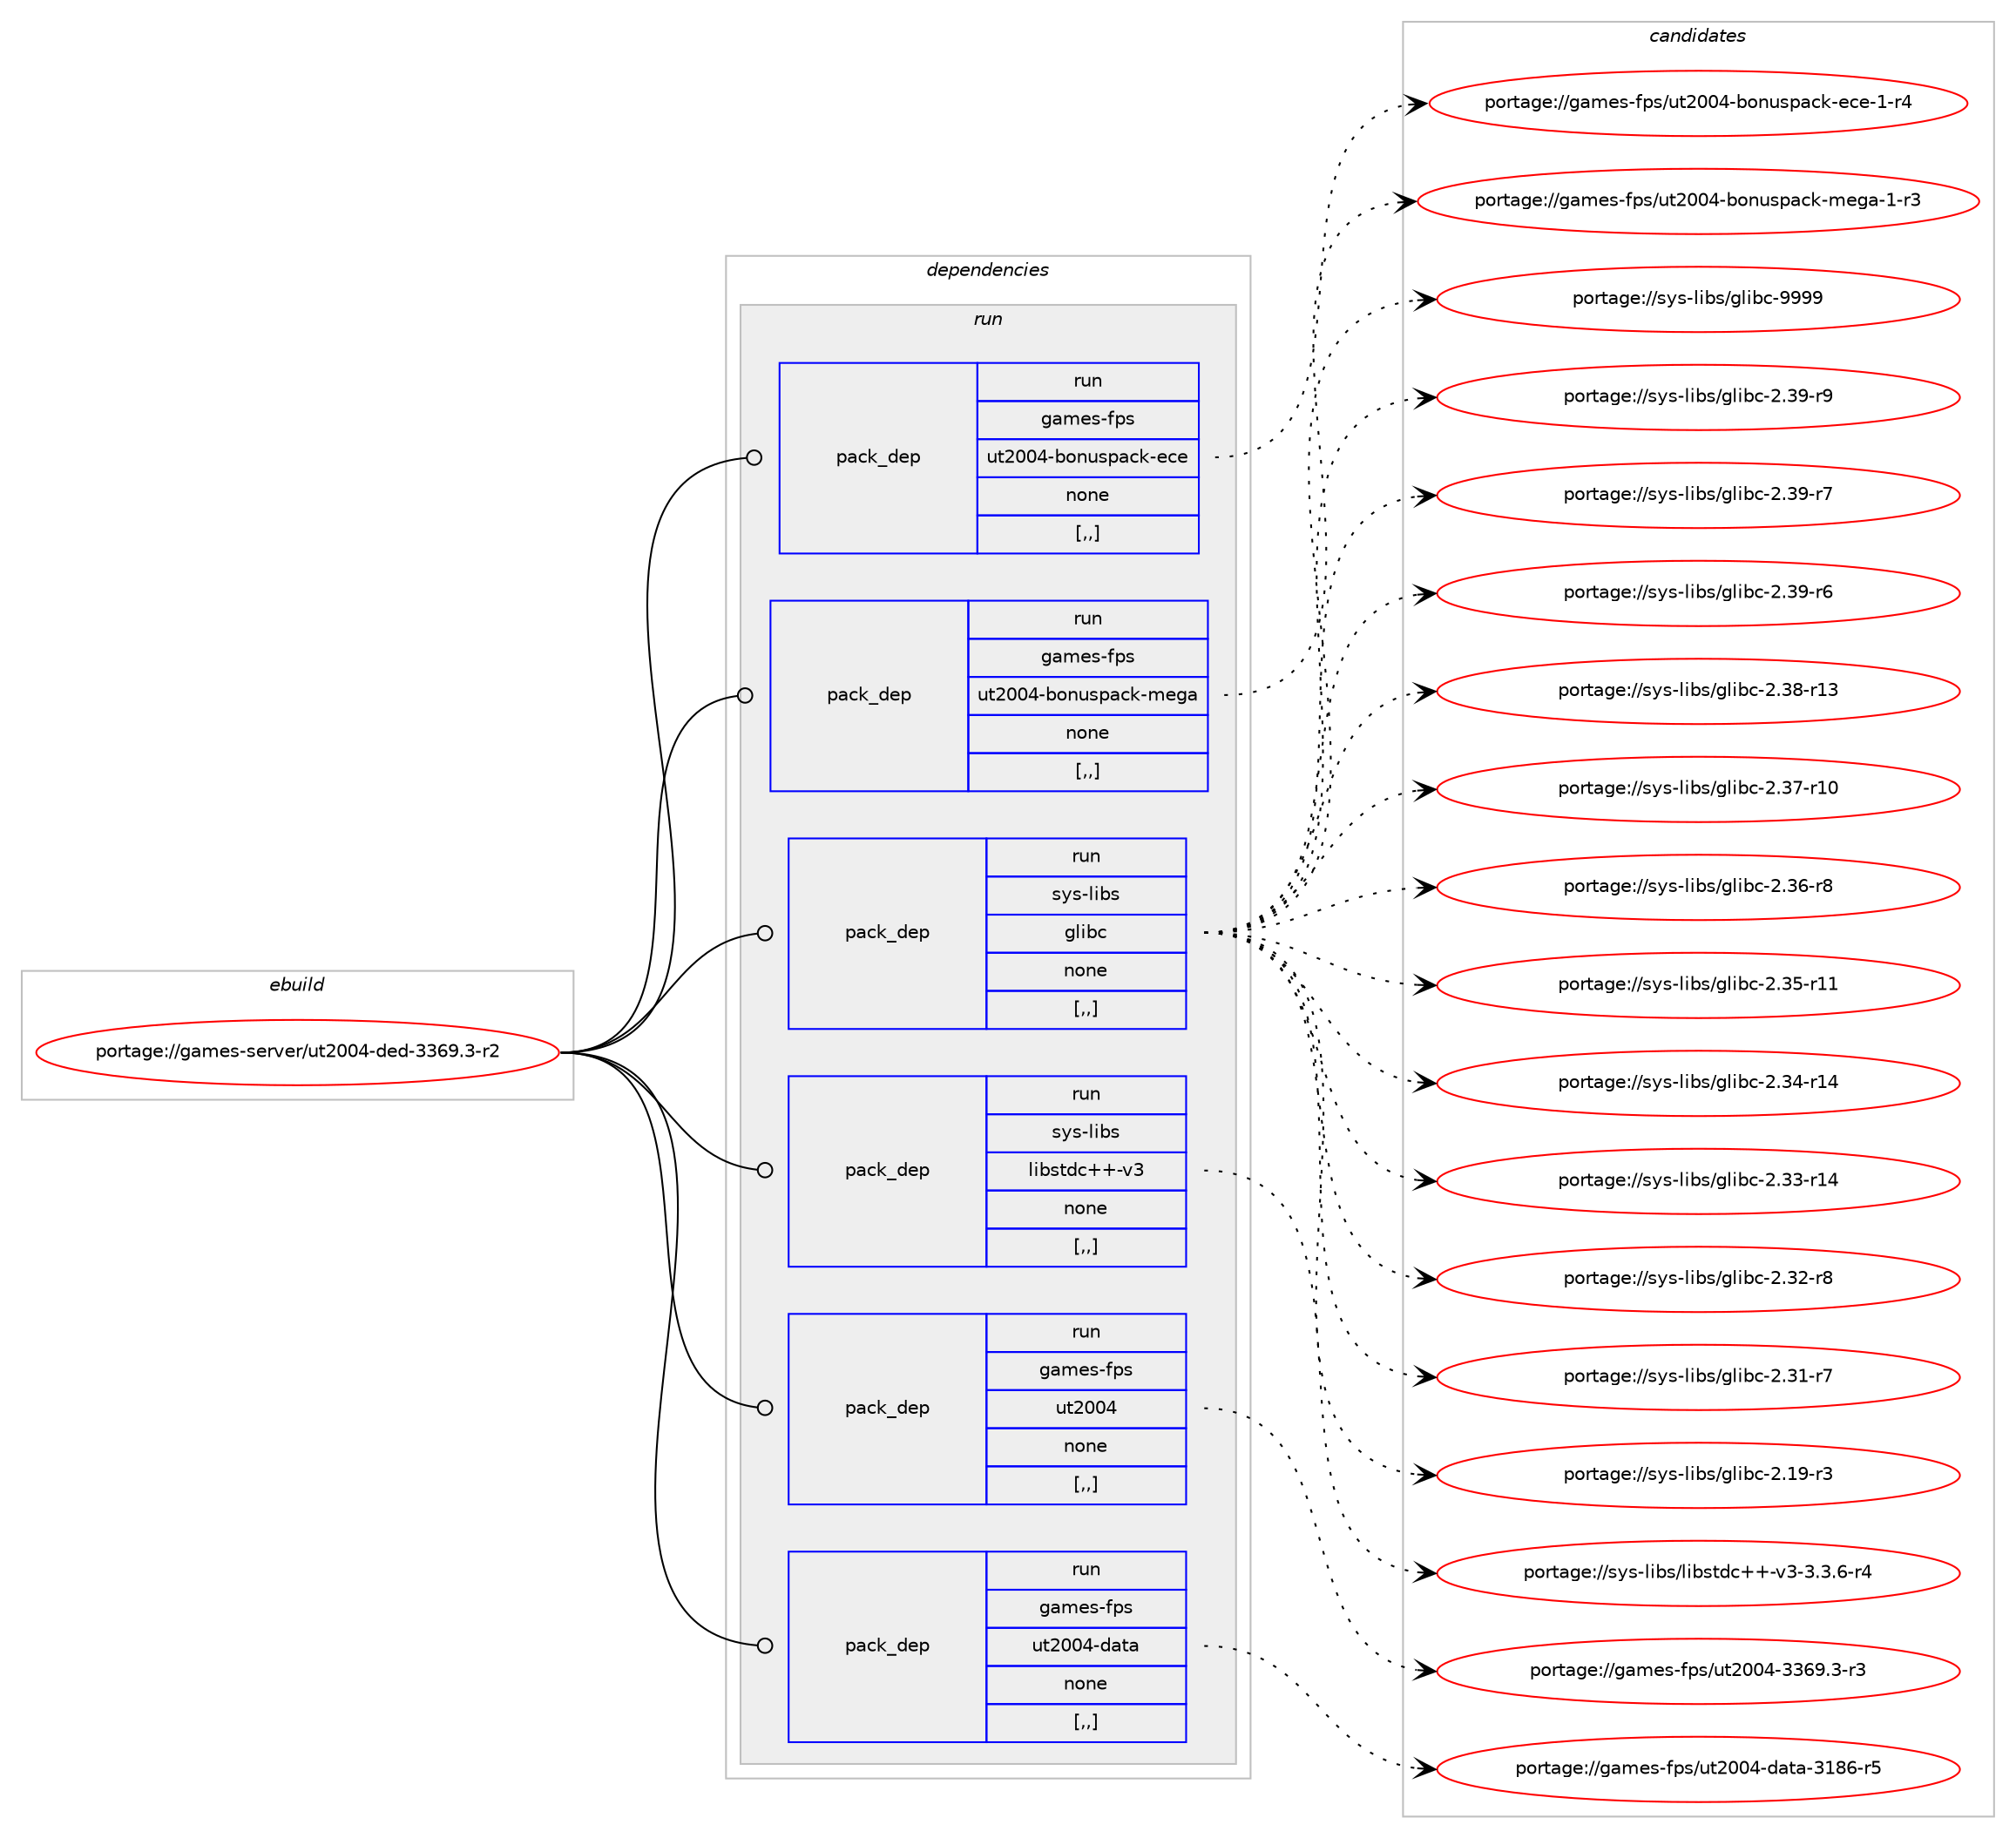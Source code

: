 digraph prolog {

# *************
# Graph options
# *************

newrank=true;
concentrate=true;
compound=true;
graph [rankdir=LR,fontname=Helvetica,fontsize=10,ranksep=1.5];#, ranksep=2.5, nodesep=0.2];
edge  [arrowhead=vee];
node  [fontname=Helvetica,fontsize=10];

# **********
# The ebuild
# **********

subgraph cluster_leftcol {
color=gray;
rank=same;
label=<<i>ebuild</i>>;
id [label="portage://games-server/ut2004-ded-3369.3-r2", color=red, width=4, href="../games-server/ut2004-ded-3369.3-r2.svg"];
}

# ****************
# The dependencies
# ****************

subgraph cluster_midcol {
color=gray;
label=<<i>dependencies</i>>;
subgraph cluster_compile {
fillcolor="#eeeeee";
style=filled;
label=<<i>compile</i>>;
}
subgraph cluster_compileandrun {
fillcolor="#eeeeee";
style=filled;
label=<<i>compile and run</i>>;
}
subgraph cluster_run {
fillcolor="#eeeeee";
style=filled;
label=<<i>run</i>>;
subgraph pack166534 {
dependency232284 [label=<<TABLE BORDER="0" CELLBORDER="1" CELLSPACING="0" CELLPADDING="4" WIDTH="220"><TR><TD ROWSPAN="6" CELLPADDING="30">pack_dep</TD></TR><TR><TD WIDTH="110">run</TD></TR><TR><TD>games-fps</TD></TR><TR><TD>ut2004-bonuspack-ece</TD></TR><TR><TD>none</TD></TR><TR><TD>[,,]</TD></TR></TABLE>>, shape=none, color=blue];
}
id:e -> dependency232284:w [weight=20,style="solid",arrowhead="odot"];
subgraph pack166535 {
dependency232285 [label=<<TABLE BORDER="0" CELLBORDER="1" CELLSPACING="0" CELLPADDING="4" WIDTH="220"><TR><TD ROWSPAN="6" CELLPADDING="30">pack_dep</TD></TR><TR><TD WIDTH="110">run</TD></TR><TR><TD>games-fps</TD></TR><TR><TD>ut2004-bonuspack-mega</TD></TR><TR><TD>none</TD></TR><TR><TD>[,,]</TD></TR></TABLE>>, shape=none, color=blue];
}
id:e -> dependency232285:w [weight=20,style="solid",arrowhead="odot"];
subgraph pack166536 {
dependency232286 [label=<<TABLE BORDER="0" CELLBORDER="1" CELLSPACING="0" CELLPADDING="4" WIDTH="220"><TR><TD ROWSPAN="6" CELLPADDING="30">pack_dep</TD></TR><TR><TD WIDTH="110">run</TD></TR><TR><TD>sys-libs</TD></TR><TR><TD>glibc</TD></TR><TR><TD>none</TD></TR><TR><TD>[,,]</TD></TR></TABLE>>, shape=none, color=blue];
}
id:e -> dependency232286:w [weight=20,style="solid",arrowhead="odot"];
subgraph pack166537 {
dependency232287 [label=<<TABLE BORDER="0" CELLBORDER="1" CELLSPACING="0" CELLPADDING="4" WIDTH="220"><TR><TD ROWSPAN="6" CELLPADDING="30">pack_dep</TD></TR><TR><TD WIDTH="110">run</TD></TR><TR><TD>sys-libs</TD></TR><TR><TD>libstdc++-v3</TD></TR><TR><TD>none</TD></TR><TR><TD>[,,]</TD></TR></TABLE>>, shape=none, color=blue];
}
id:e -> dependency232287:w [weight=20,style="solid",arrowhead="odot"];
subgraph pack166538 {
dependency232288 [label=<<TABLE BORDER="0" CELLBORDER="1" CELLSPACING="0" CELLPADDING="4" WIDTH="220"><TR><TD ROWSPAN="6" CELLPADDING="30">pack_dep</TD></TR><TR><TD WIDTH="110">run</TD></TR><TR><TD>games-fps</TD></TR><TR><TD>ut2004</TD></TR><TR><TD>none</TD></TR><TR><TD>[,,]</TD></TR></TABLE>>, shape=none, color=blue];
}
id:e -> dependency232288:w [weight=20,style="solid",arrowhead="odot"];
subgraph pack166539 {
dependency232289 [label=<<TABLE BORDER="0" CELLBORDER="1" CELLSPACING="0" CELLPADDING="4" WIDTH="220"><TR><TD ROWSPAN="6" CELLPADDING="30">pack_dep</TD></TR><TR><TD WIDTH="110">run</TD></TR><TR><TD>games-fps</TD></TR><TR><TD>ut2004-data</TD></TR><TR><TD>none</TD></TR><TR><TD>[,,]</TD></TR></TABLE>>, shape=none, color=blue];
}
id:e -> dependency232289:w [weight=20,style="solid",arrowhead="odot"];
}
}

# **************
# The candidates
# **************

subgraph cluster_choices {
rank=same;
color=gray;
label=<<i>candidates</i>>;

subgraph choice166534 {
color=black;
nodesep=1;
choice1039710910111545102112115471171165048485245981111101171151129799107451019910145494511452 [label="portage://games-fps/ut2004-bonuspack-ece-1-r4", color=red, width=4,href="../games-fps/ut2004-bonuspack-ece-1-r4.svg"];
dependency232284:e -> choice1039710910111545102112115471171165048485245981111101171151129799107451019910145494511452:w [style=dotted,weight="100"];
}
subgraph choice166535 {
color=black;
nodesep=1;
choice1039710910111545102112115471171165048485245981111101171151129799107451091011039745494511451 [label="portage://games-fps/ut2004-bonuspack-mega-1-r3", color=red, width=4,href="../games-fps/ut2004-bonuspack-mega-1-r3.svg"];
dependency232285:e -> choice1039710910111545102112115471171165048485245981111101171151129799107451091011039745494511451:w [style=dotted,weight="100"];
}
subgraph choice166536 {
color=black;
nodesep=1;
choice11512111545108105981154710310810598994557575757 [label="portage://sys-libs/glibc-9999", color=red, width=4,href="../sys-libs/glibc-9999.svg"];
choice115121115451081059811547103108105989945504651574511457 [label="portage://sys-libs/glibc-2.39-r9", color=red, width=4,href="../sys-libs/glibc-2.39-r9.svg"];
choice115121115451081059811547103108105989945504651574511455 [label="portage://sys-libs/glibc-2.39-r7", color=red, width=4,href="../sys-libs/glibc-2.39-r7.svg"];
choice115121115451081059811547103108105989945504651574511454 [label="portage://sys-libs/glibc-2.39-r6", color=red, width=4,href="../sys-libs/glibc-2.39-r6.svg"];
choice11512111545108105981154710310810598994550465156451144951 [label="portage://sys-libs/glibc-2.38-r13", color=red, width=4,href="../sys-libs/glibc-2.38-r13.svg"];
choice11512111545108105981154710310810598994550465155451144948 [label="portage://sys-libs/glibc-2.37-r10", color=red, width=4,href="../sys-libs/glibc-2.37-r10.svg"];
choice115121115451081059811547103108105989945504651544511456 [label="portage://sys-libs/glibc-2.36-r8", color=red, width=4,href="../sys-libs/glibc-2.36-r8.svg"];
choice11512111545108105981154710310810598994550465153451144949 [label="portage://sys-libs/glibc-2.35-r11", color=red, width=4,href="../sys-libs/glibc-2.35-r11.svg"];
choice11512111545108105981154710310810598994550465152451144952 [label="portage://sys-libs/glibc-2.34-r14", color=red, width=4,href="../sys-libs/glibc-2.34-r14.svg"];
choice11512111545108105981154710310810598994550465151451144952 [label="portage://sys-libs/glibc-2.33-r14", color=red, width=4,href="../sys-libs/glibc-2.33-r14.svg"];
choice115121115451081059811547103108105989945504651504511456 [label="portage://sys-libs/glibc-2.32-r8", color=red, width=4,href="../sys-libs/glibc-2.32-r8.svg"];
choice115121115451081059811547103108105989945504651494511455 [label="portage://sys-libs/glibc-2.31-r7", color=red, width=4,href="../sys-libs/glibc-2.31-r7.svg"];
choice115121115451081059811547103108105989945504649574511451 [label="portage://sys-libs/glibc-2.19-r3", color=red, width=4,href="../sys-libs/glibc-2.19-r3.svg"];
dependency232286:e -> choice11512111545108105981154710310810598994557575757:w [style=dotted,weight="100"];
dependency232286:e -> choice115121115451081059811547103108105989945504651574511457:w [style=dotted,weight="100"];
dependency232286:e -> choice115121115451081059811547103108105989945504651574511455:w [style=dotted,weight="100"];
dependency232286:e -> choice115121115451081059811547103108105989945504651574511454:w [style=dotted,weight="100"];
dependency232286:e -> choice11512111545108105981154710310810598994550465156451144951:w [style=dotted,weight="100"];
dependency232286:e -> choice11512111545108105981154710310810598994550465155451144948:w [style=dotted,weight="100"];
dependency232286:e -> choice115121115451081059811547103108105989945504651544511456:w [style=dotted,weight="100"];
dependency232286:e -> choice11512111545108105981154710310810598994550465153451144949:w [style=dotted,weight="100"];
dependency232286:e -> choice11512111545108105981154710310810598994550465152451144952:w [style=dotted,weight="100"];
dependency232286:e -> choice11512111545108105981154710310810598994550465151451144952:w [style=dotted,weight="100"];
dependency232286:e -> choice115121115451081059811547103108105989945504651504511456:w [style=dotted,weight="100"];
dependency232286:e -> choice115121115451081059811547103108105989945504651494511455:w [style=dotted,weight="100"];
dependency232286:e -> choice115121115451081059811547103108105989945504649574511451:w [style=dotted,weight="100"];
}
subgraph choice166537 {
color=black;
nodesep=1;
choice1151211154510810598115471081059811511610099434345118514551465146544511452 [label="portage://sys-libs/libstdc++-v3-3.3.6-r4", color=red, width=4,href="../sys-libs/libstdc++-v3-3.3.6-r4.svg"];
dependency232287:e -> choice1151211154510810598115471081059811511610099434345118514551465146544511452:w [style=dotted,weight="100"];
}
subgraph choice166538 {
color=black;
nodesep=1;
choice10397109101115451021121154711711650484852455151545746514511451 [label="portage://games-fps/ut2004-3369.3-r3", color=red, width=4,href="../games-fps/ut2004-3369.3-r3.svg"];
dependency232288:e -> choice10397109101115451021121154711711650484852455151545746514511451:w [style=dotted,weight="100"];
}
subgraph choice166539 {
color=black;
nodesep=1;
choice1039710910111545102112115471171165048485245100971169745514956544511453 [label="portage://games-fps/ut2004-data-3186-r5", color=red, width=4,href="../games-fps/ut2004-data-3186-r5.svg"];
dependency232289:e -> choice1039710910111545102112115471171165048485245100971169745514956544511453:w [style=dotted,weight="100"];
}
}

}
